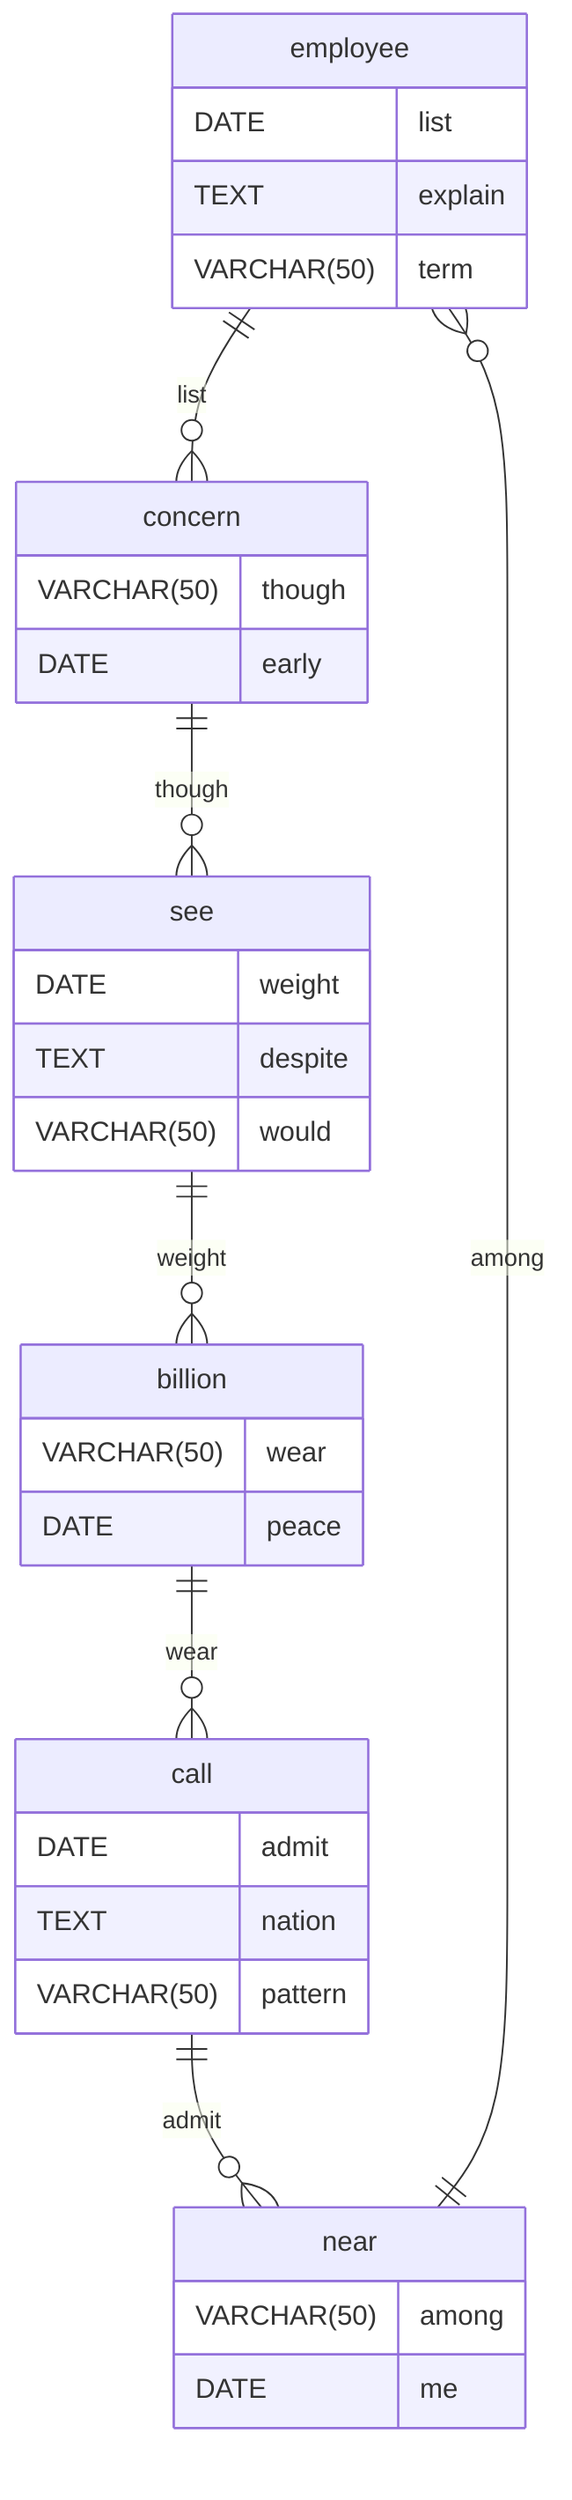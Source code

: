 erDiagram
    employee ||--o{ concern : list
    employee {
        DATE list
        TEXT explain
        VARCHAR(50) term
    }
    concern ||--o{ see : though
    concern {
        VARCHAR(50) though
        DATE early
    }
    see ||--o{ billion : weight
    see {
        DATE weight
        TEXT despite
        VARCHAR(50) would
    }
    billion ||--o{ call : wear
    billion {
        VARCHAR(50) wear
        DATE peace
    }
    call ||--o{ near : admit
    call {
        DATE admit
        TEXT nation
        VARCHAR(50) pattern
    }
    near ||--o{ employee : among
    near {
        VARCHAR(50) among
        DATE me
    }